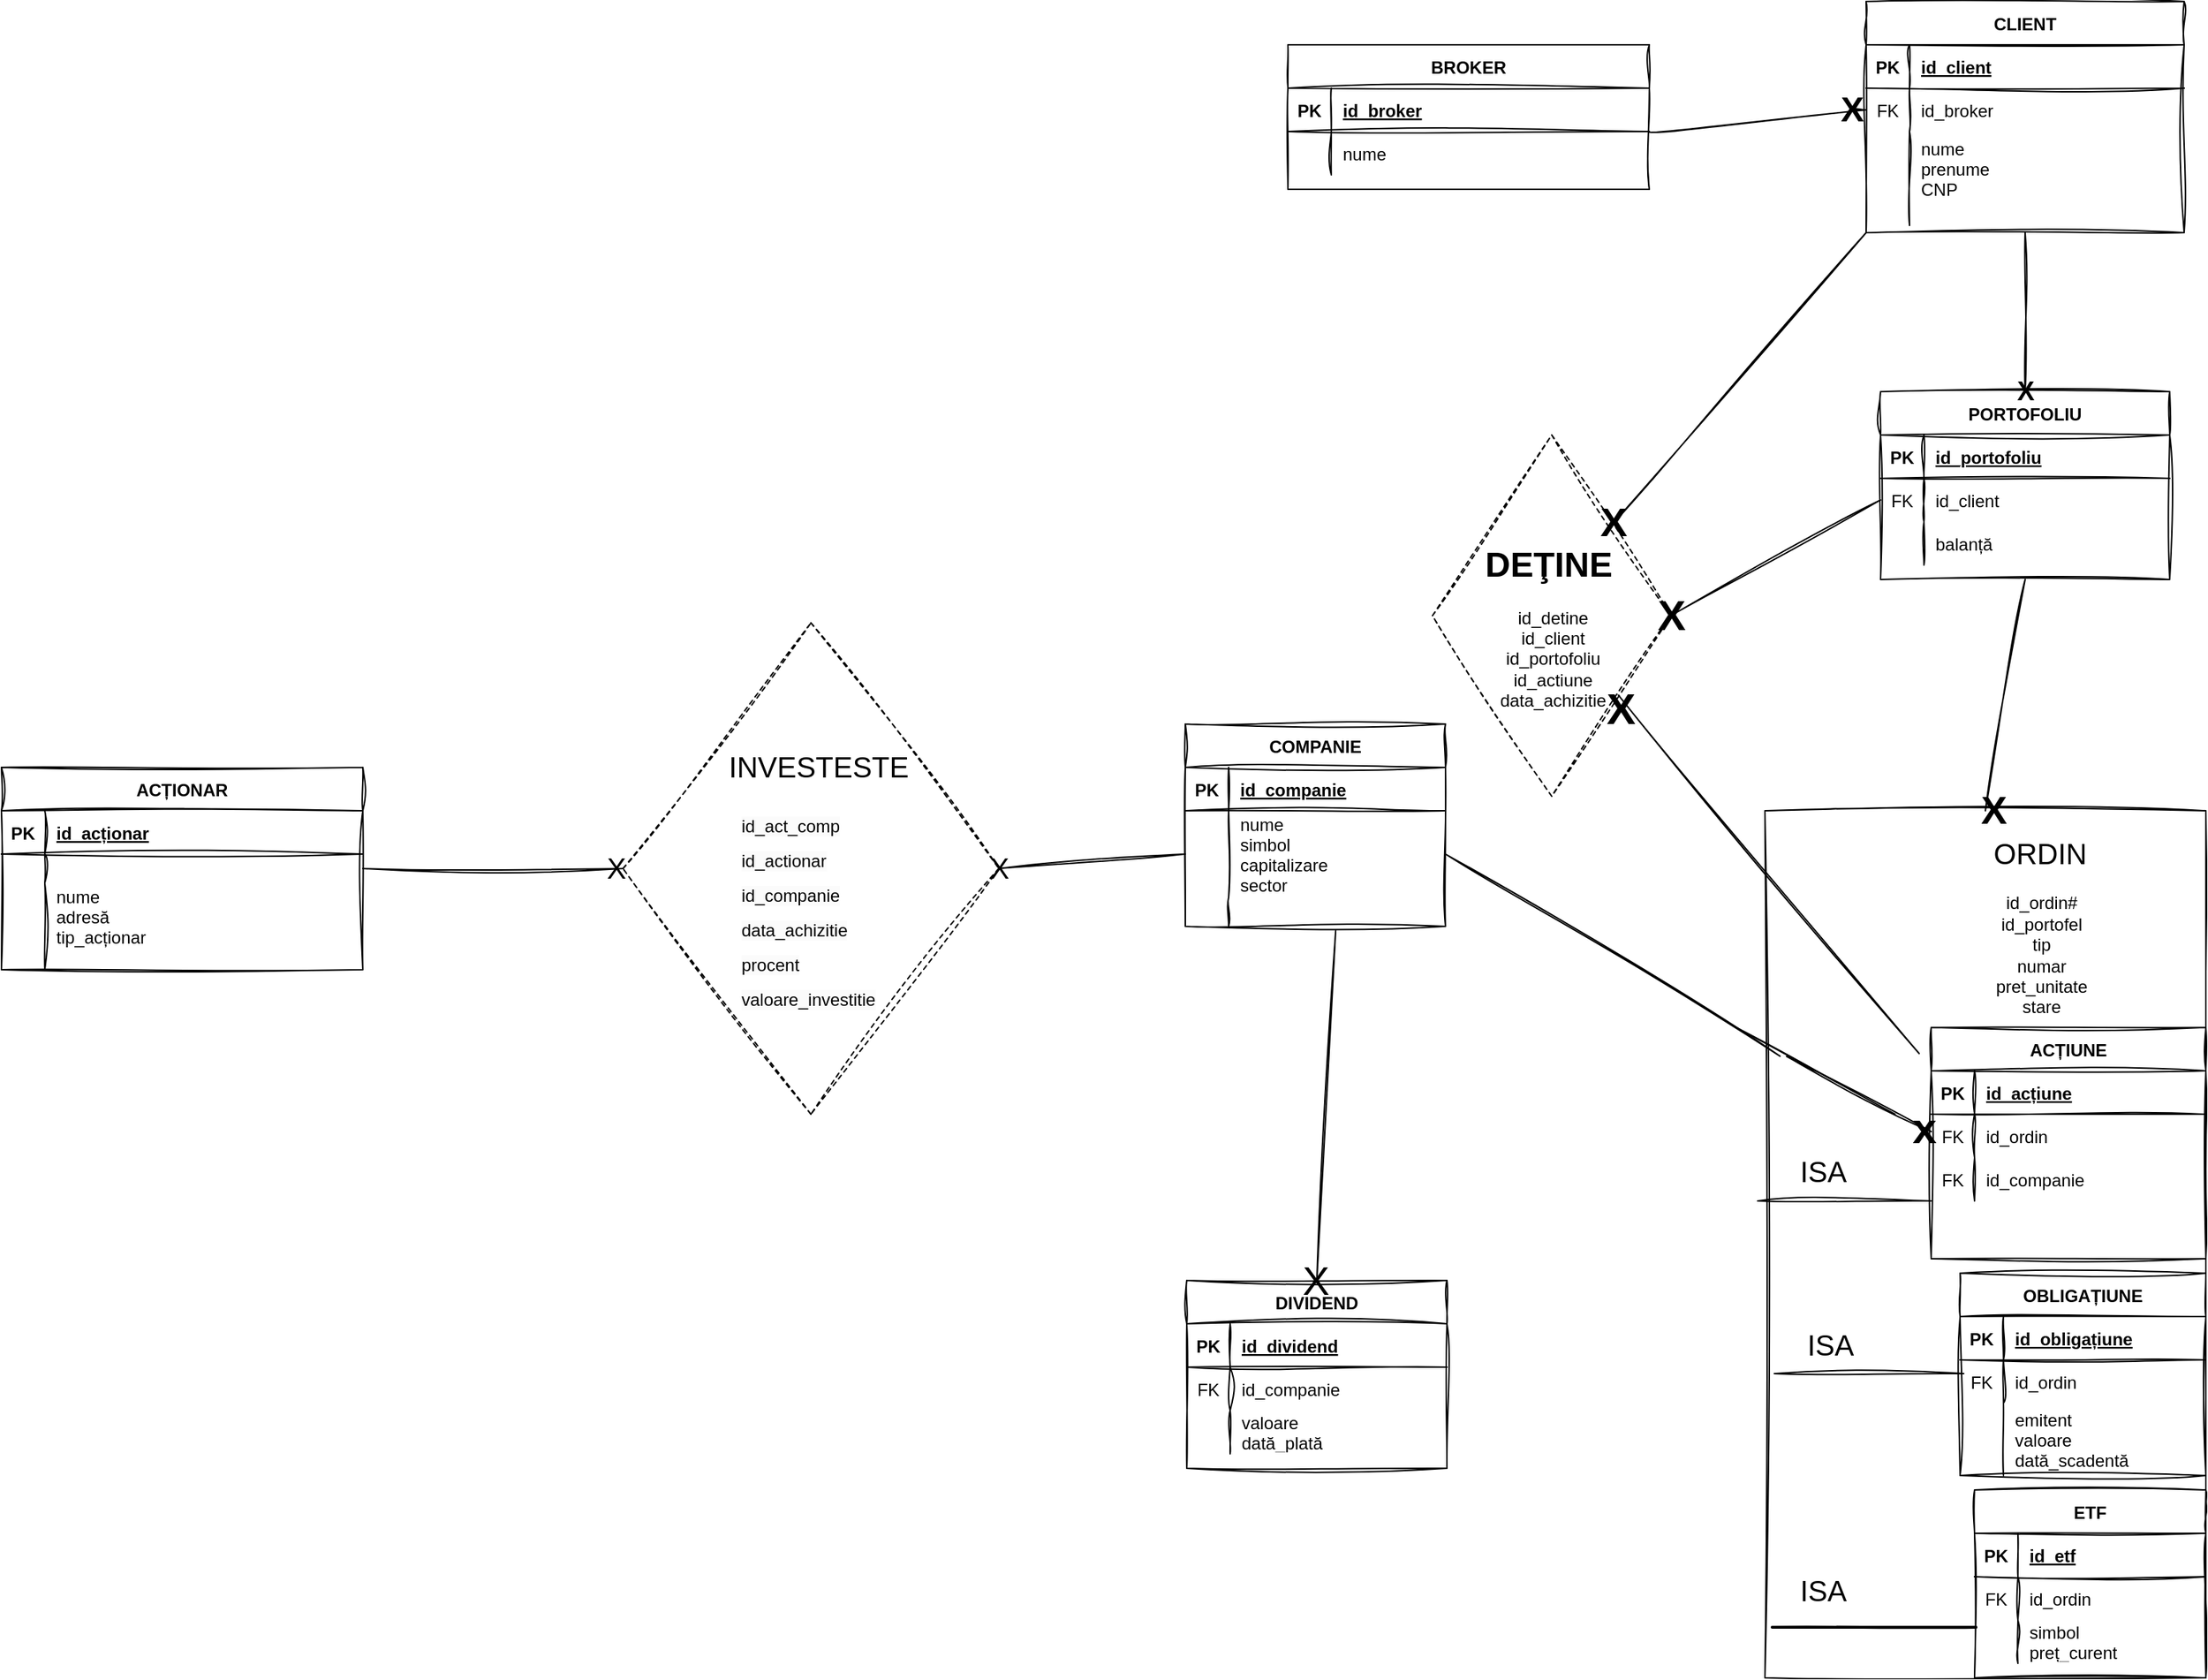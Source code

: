 <mxfile version="22.1.2" type="device" pages="2">
  <diagram id="R2lEEEUBdFMjLlhIrx00" name="Page-1">
    <mxGraphModel dx="3100" dy="712" grid="1" gridSize="10" guides="1" tooltips="1" connect="1" arrows="1" fold="1" page="1" pageScale="1" pageWidth="850" pageHeight="1100" math="0" shadow="0" extFonts="Permanent Marker^https://fonts.googleapis.com/css?family=Permanent+Marker">
      <root>
        <mxCell id="0" />
        <mxCell id="1" parent="0" />
        <mxCell id="C-vyLk0tnHw3VtMMgP7b-23" value="BROKER" style="shape=table;startSize=30;container=1;collapsible=1;childLayout=tableLayout;fixedRows=1;rowLines=0;fontStyle=1;align=center;resizeLast=1;sketch=1;curveFitting=1;jiggle=2;" parent="1" vertex="1">
          <mxGeometry x="20" y="50" width="250" height="100" as="geometry" />
        </mxCell>
        <mxCell id="C-vyLk0tnHw3VtMMgP7b-24" value="" style="shape=partialRectangle;collapsible=0;dropTarget=0;pointerEvents=0;fillColor=none;points=[[0,0.5],[1,0.5]];portConstraint=eastwest;top=0;left=0;right=0;bottom=1;sketch=1;curveFitting=1;jiggle=2;" parent="C-vyLk0tnHw3VtMMgP7b-23" vertex="1">
          <mxGeometry y="30" width="250" height="30" as="geometry" />
        </mxCell>
        <mxCell id="C-vyLk0tnHw3VtMMgP7b-25" value="PK" style="shape=partialRectangle;overflow=hidden;connectable=0;fillColor=none;top=0;left=0;bottom=0;right=0;fontStyle=1;sketch=1;curveFitting=1;jiggle=2;" parent="C-vyLk0tnHw3VtMMgP7b-24" vertex="1">
          <mxGeometry width="30" height="30" as="geometry">
            <mxRectangle width="30" height="30" as="alternateBounds" />
          </mxGeometry>
        </mxCell>
        <mxCell id="C-vyLk0tnHw3VtMMgP7b-26" value="id_broker" style="shape=partialRectangle;overflow=hidden;connectable=0;fillColor=none;top=0;left=0;bottom=0;right=0;align=left;spacingLeft=6;fontStyle=5;sketch=1;curveFitting=1;jiggle=2;" parent="C-vyLk0tnHw3VtMMgP7b-24" vertex="1">
          <mxGeometry x="30" width="220" height="30" as="geometry">
            <mxRectangle width="220" height="30" as="alternateBounds" />
          </mxGeometry>
        </mxCell>
        <mxCell id="C-vyLk0tnHw3VtMMgP7b-27" value="" style="shape=partialRectangle;collapsible=0;dropTarget=0;pointerEvents=0;fillColor=none;points=[[0,0.5],[1,0.5]];portConstraint=eastwest;top=0;left=0;right=0;bottom=0;sketch=1;curveFitting=1;jiggle=2;" parent="C-vyLk0tnHw3VtMMgP7b-23" vertex="1">
          <mxGeometry y="60" width="250" height="30" as="geometry" />
        </mxCell>
        <mxCell id="C-vyLk0tnHw3VtMMgP7b-28" value="" style="shape=partialRectangle;overflow=hidden;connectable=0;fillColor=none;top=0;left=0;bottom=0;right=0;sketch=1;curveFitting=1;jiggle=2;" parent="C-vyLk0tnHw3VtMMgP7b-27" vertex="1">
          <mxGeometry width="30" height="30" as="geometry">
            <mxRectangle width="30" height="30" as="alternateBounds" />
          </mxGeometry>
        </mxCell>
        <mxCell id="C-vyLk0tnHw3VtMMgP7b-29" value="nume" style="shape=partialRectangle;overflow=hidden;connectable=0;fillColor=none;top=0;left=0;bottom=0;right=0;align=left;spacingLeft=6;sketch=1;curveFitting=1;jiggle=2;" parent="C-vyLk0tnHw3VtMMgP7b-27" vertex="1">
          <mxGeometry x="30" width="220" height="30" as="geometry">
            <mxRectangle width="220" height="30" as="alternateBounds" />
          </mxGeometry>
        </mxCell>
        <mxCell id="0l41ODt3sagTzn-8cAt7-6" value="CLIENT" style="shape=table;startSize=30;container=1;collapsible=1;childLayout=tableLayout;fixedRows=1;rowLines=0;fontStyle=1;align=center;resizeLast=1;sketch=1;curveFitting=1;jiggle=2;" parent="1" vertex="1">
          <mxGeometry x="420" y="20" width="220" height="160" as="geometry" />
        </mxCell>
        <mxCell id="0l41ODt3sagTzn-8cAt7-7" value="" style="shape=partialRectangle;collapsible=0;dropTarget=0;pointerEvents=0;fillColor=none;points=[[0,0.5],[1,0.5]];portConstraint=eastwest;top=0;left=0;right=0;bottom=1;sketch=1;curveFitting=1;jiggle=2;" parent="0l41ODt3sagTzn-8cAt7-6" vertex="1">
          <mxGeometry y="30" width="220" height="30" as="geometry" />
        </mxCell>
        <mxCell id="0l41ODt3sagTzn-8cAt7-8" value="PK" style="shape=partialRectangle;overflow=hidden;connectable=0;fillColor=none;top=0;left=0;bottom=0;right=0;fontStyle=1;sketch=1;curveFitting=1;jiggle=2;" parent="0l41ODt3sagTzn-8cAt7-7" vertex="1">
          <mxGeometry width="30" height="30" as="geometry">
            <mxRectangle width="30" height="30" as="alternateBounds" />
          </mxGeometry>
        </mxCell>
        <mxCell id="0l41ODt3sagTzn-8cAt7-9" value="id_client" style="shape=partialRectangle;overflow=hidden;connectable=0;fillColor=none;top=0;left=0;bottom=0;right=0;align=left;spacingLeft=6;fontStyle=5;sketch=1;curveFitting=1;jiggle=2;" parent="0l41ODt3sagTzn-8cAt7-7" vertex="1">
          <mxGeometry x="30" width="190" height="30" as="geometry">
            <mxRectangle width="190" height="30" as="alternateBounds" />
          </mxGeometry>
        </mxCell>
        <mxCell id="0l41ODt3sagTzn-8cAt7-10" value="" style="shape=partialRectangle;collapsible=0;dropTarget=0;pointerEvents=0;fillColor=none;points=[[0,0.5],[1,0.5]];portConstraint=eastwest;top=0;left=0;right=0;bottom=0;sketch=1;curveFitting=1;jiggle=2;" parent="0l41ODt3sagTzn-8cAt7-6" vertex="1">
          <mxGeometry y="60" width="220" height="30" as="geometry" />
        </mxCell>
        <mxCell id="0l41ODt3sagTzn-8cAt7-11" value="FK" style="shape=partialRectangle;overflow=hidden;connectable=0;fillColor=none;top=0;left=0;bottom=0;right=0;sketch=1;curveFitting=1;jiggle=2;" parent="0l41ODt3sagTzn-8cAt7-10" vertex="1">
          <mxGeometry width="30" height="30" as="geometry">
            <mxRectangle width="30" height="30" as="alternateBounds" />
          </mxGeometry>
        </mxCell>
        <mxCell id="0l41ODt3sagTzn-8cAt7-12" value="id_broker" style="shape=partialRectangle;overflow=hidden;connectable=0;fillColor=none;top=0;left=0;bottom=0;right=0;align=left;spacingLeft=6;sketch=1;curveFitting=1;jiggle=2;" parent="0l41ODt3sagTzn-8cAt7-10" vertex="1">
          <mxGeometry x="30" width="190" height="30" as="geometry">
            <mxRectangle width="190" height="30" as="alternateBounds" />
          </mxGeometry>
        </mxCell>
        <mxCell id="0l41ODt3sagTzn-8cAt7-13" value="" style="shape=partialRectangle;collapsible=0;dropTarget=0;pointerEvents=0;fillColor=none;points=[[0,0.5],[1,0.5]];portConstraint=eastwest;top=0;left=0;right=0;bottom=0;sketch=1;curveFitting=1;jiggle=2;" parent="0l41ODt3sagTzn-8cAt7-6" vertex="1">
          <mxGeometry y="90" width="220" height="65" as="geometry" />
        </mxCell>
        <mxCell id="0l41ODt3sagTzn-8cAt7-14" value="" style="shape=partialRectangle;overflow=hidden;connectable=0;fillColor=none;top=0;left=0;bottom=0;right=0;sketch=1;curveFitting=1;jiggle=2;" parent="0l41ODt3sagTzn-8cAt7-13" vertex="1">
          <mxGeometry width="30" height="65" as="geometry">
            <mxRectangle width="30" height="65" as="alternateBounds" />
          </mxGeometry>
        </mxCell>
        <mxCell id="0l41ODt3sagTzn-8cAt7-15" value="nume&#xa;prenume&#xa;CNP&#xa;" style="shape=partialRectangle;overflow=hidden;connectable=0;fillColor=none;top=0;left=0;bottom=0;right=0;align=left;spacingLeft=6;sketch=1;curveFitting=1;jiggle=2;" parent="0l41ODt3sagTzn-8cAt7-13" vertex="1">
          <mxGeometry x="30" width="190" height="65" as="geometry">
            <mxRectangle width="190" height="65" as="alternateBounds" />
          </mxGeometry>
        </mxCell>
        <mxCell id="0l41ODt3sagTzn-8cAt7-16" value="PORTOFOLIU" style="shape=table;startSize=30;container=1;collapsible=1;childLayout=tableLayout;fixedRows=1;rowLines=0;fontStyle=1;align=center;resizeLast=1;sketch=1;curveFitting=1;jiggle=2;" parent="1" vertex="1">
          <mxGeometry x="430" y="290" width="200" height="130" as="geometry" />
        </mxCell>
        <mxCell id="0l41ODt3sagTzn-8cAt7-17" value="" style="shape=partialRectangle;collapsible=0;dropTarget=0;pointerEvents=0;fillColor=none;points=[[0,0.5],[1,0.5]];portConstraint=eastwest;top=0;left=0;right=0;bottom=1;sketch=1;curveFitting=1;jiggle=2;" parent="0l41ODt3sagTzn-8cAt7-16" vertex="1">
          <mxGeometry y="30" width="200" height="30" as="geometry" />
        </mxCell>
        <mxCell id="0l41ODt3sagTzn-8cAt7-18" value="PK" style="shape=partialRectangle;overflow=hidden;connectable=0;fillColor=none;top=0;left=0;bottom=0;right=0;fontStyle=1;sketch=1;curveFitting=1;jiggle=2;" parent="0l41ODt3sagTzn-8cAt7-17" vertex="1">
          <mxGeometry width="30" height="30" as="geometry">
            <mxRectangle width="30" height="30" as="alternateBounds" />
          </mxGeometry>
        </mxCell>
        <mxCell id="0l41ODt3sagTzn-8cAt7-19" value="id_portofoliu" style="shape=partialRectangle;overflow=hidden;connectable=0;fillColor=none;top=0;left=0;bottom=0;right=0;align=left;spacingLeft=6;fontStyle=5;sketch=1;curveFitting=1;jiggle=2;" parent="0l41ODt3sagTzn-8cAt7-17" vertex="1">
          <mxGeometry x="30" width="170" height="30" as="geometry">
            <mxRectangle width="170" height="30" as="alternateBounds" />
          </mxGeometry>
        </mxCell>
        <mxCell id="0l41ODt3sagTzn-8cAt7-20" value="" style="shape=partialRectangle;collapsible=0;dropTarget=0;pointerEvents=0;fillColor=none;points=[[0,0.5],[1,0.5]];portConstraint=eastwest;top=0;left=0;right=0;bottom=0;sketch=1;curveFitting=1;jiggle=2;" parent="0l41ODt3sagTzn-8cAt7-16" vertex="1">
          <mxGeometry y="60" width="200" height="30" as="geometry" />
        </mxCell>
        <mxCell id="0l41ODt3sagTzn-8cAt7-21" value="FK" style="shape=partialRectangle;overflow=hidden;connectable=0;fillColor=none;top=0;left=0;bottom=0;right=0;sketch=1;curveFitting=1;jiggle=2;" parent="0l41ODt3sagTzn-8cAt7-20" vertex="1">
          <mxGeometry width="30" height="30" as="geometry">
            <mxRectangle width="30" height="30" as="alternateBounds" />
          </mxGeometry>
        </mxCell>
        <mxCell id="0l41ODt3sagTzn-8cAt7-22" value="id_client" style="shape=partialRectangle;overflow=hidden;connectable=0;fillColor=none;top=0;left=0;bottom=0;right=0;align=left;spacingLeft=6;sketch=1;curveFitting=1;jiggle=2;" parent="0l41ODt3sagTzn-8cAt7-20" vertex="1">
          <mxGeometry x="30" width="170" height="30" as="geometry">
            <mxRectangle width="170" height="30" as="alternateBounds" />
          </mxGeometry>
        </mxCell>
        <mxCell id="0l41ODt3sagTzn-8cAt7-23" value="" style="shape=partialRectangle;collapsible=0;dropTarget=0;pointerEvents=0;fillColor=none;points=[[0,0.5],[1,0.5]];portConstraint=eastwest;top=0;left=0;right=0;bottom=0;sketch=1;curveFitting=1;jiggle=2;" parent="0l41ODt3sagTzn-8cAt7-16" vertex="1">
          <mxGeometry y="90" width="200" height="30" as="geometry" />
        </mxCell>
        <mxCell id="0l41ODt3sagTzn-8cAt7-24" value="" style="shape=partialRectangle;overflow=hidden;connectable=0;fillColor=none;top=0;left=0;bottom=0;right=0;sketch=1;curveFitting=1;jiggle=2;" parent="0l41ODt3sagTzn-8cAt7-23" vertex="1">
          <mxGeometry width="30" height="30" as="geometry">
            <mxRectangle width="30" height="30" as="alternateBounds" />
          </mxGeometry>
        </mxCell>
        <mxCell id="0l41ODt3sagTzn-8cAt7-25" value="balanță" style="shape=partialRectangle;overflow=hidden;connectable=0;fillColor=none;top=0;left=0;bottom=0;right=0;align=left;spacingLeft=6;sketch=1;curveFitting=1;jiggle=2;" parent="0l41ODt3sagTzn-8cAt7-23" vertex="1">
          <mxGeometry x="30" width="170" height="30" as="geometry">
            <mxRectangle width="170" height="30" as="alternateBounds" />
          </mxGeometry>
        </mxCell>
        <mxCell id="IBkrhntbeBRxh-45TwVK-1" value="OBLIGAȚIUNE" style="shape=table;startSize=30;container=1;collapsible=1;childLayout=tableLayout;fixedRows=1;rowLines=0;fontStyle=1;align=center;resizeLast=1;sketch=1;curveFitting=1;jiggle=2;" parent="1" vertex="1">
          <mxGeometry x="485" y="900" width="170" height="140" as="geometry" />
        </mxCell>
        <mxCell id="IBkrhntbeBRxh-45TwVK-2" value="" style="shape=partialRectangle;collapsible=0;dropTarget=0;pointerEvents=0;fillColor=none;points=[[0,0.5],[1,0.5]];portConstraint=eastwest;top=0;left=0;right=0;bottom=1;sketch=1;curveFitting=1;jiggle=2;" parent="IBkrhntbeBRxh-45TwVK-1" vertex="1">
          <mxGeometry y="30" width="170" height="30" as="geometry" />
        </mxCell>
        <mxCell id="IBkrhntbeBRxh-45TwVK-3" value="PK" style="shape=partialRectangle;overflow=hidden;connectable=0;fillColor=none;top=0;left=0;bottom=0;right=0;fontStyle=1;sketch=1;curveFitting=1;jiggle=2;" parent="IBkrhntbeBRxh-45TwVK-2" vertex="1">
          <mxGeometry width="30" height="30" as="geometry">
            <mxRectangle width="30" height="30" as="alternateBounds" />
          </mxGeometry>
        </mxCell>
        <mxCell id="IBkrhntbeBRxh-45TwVK-4" value="id_obligațiune" style="shape=partialRectangle;overflow=hidden;connectable=0;fillColor=none;top=0;left=0;bottom=0;right=0;align=left;spacingLeft=6;fontStyle=5;sketch=1;curveFitting=1;jiggle=2;" parent="IBkrhntbeBRxh-45TwVK-2" vertex="1">
          <mxGeometry x="30" width="140" height="30" as="geometry">
            <mxRectangle width="140" height="30" as="alternateBounds" />
          </mxGeometry>
        </mxCell>
        <mxCell id="IBkrhntbeBRxh-45TwVK-5" value="" style="shape=partialRectangle;collapsible=0;dropTarget=0;pointerEvents=0;fillColor=none;points=[[0,0.5],[1,0.5]];portConstraint=eastwest;top=0;left=0;right=0;bottom=0;sketch=1;curveFitting=1;jiggle=2;" parent="IBkrhntbeBRxh-45TwVK-1" vertex="1">
          <mxGeometry y="60" width="170" height="30" as="geometry" />
        </mxCell>
        <mxCell id="IBkrhntbeBRxh-45TwVK-6" value="FK" style="shape=partialRectangle;overflow=hidden;connectable=0;fillColor=none;top=0;left=0;bottom=0;right=0;sketch=1;curveFitting=1;jiggle=2;" parent="IBkrhntbeBRxh-45TwVK-5" vertex="1">
          <mxGeometry width="30" height="30" as="geometry">
            <mxRectangle width="30" height="30" as="alternateBounds" />
          </mxGeometry>
        </mxCell>
        <mxCell id="IBkrhntbeBRxh-45TwVK-7" value="id_ordin" style="shape=partialRectangle;overflow=hidden;connectable=0;fillColor=none;top=0;left=0;bottom=0;right=0;align=left;spacingLeft=6;sketch=1;curveFitting=1;jiggle=2;" parent="IBkrhntbeBRxh-45TwVK-5" vertex="1">
          <mxGeometry x="30" width="140" height="30" as="geometry">
            <mxRectangle width="140" height="30" as="alternateBounds" />
          </mxGeometry>
        </mxCell>
        <mxCell id="IBkrhntbeBRxh-45TwVK-8" value="" style="shape=partialRectangle;collapsible=0;dropTarget=0;pointerEvents=0;fillColor=none;points=[[0,0.5],[1,0.5]];portConstraint=eastwest;top=0;left=0;right=0;bottom=0;sketch=1;curveFitting=1;jiggle=2;" parent="IBkrhntbeBRxh-45TwVK-1" vertex="1">
          <mxGeometry y="90" width="170" height="50" as="geometry" />
        </mxCell>
        <mxCell id="IBkrhntbeBRxh-45TwVK-9" value="" style="shape=partialRectangle;overflow=hidden;connectable=0;fillColor=none;top=0;left=0;bottom=0;right=0;sketch=1;curveFitting=1;jiggle=2;" parent="IBkrhntbeBRxh-45TwVK-8" vertex="1">
          <mxGeometry width="30" height="50" as="geometry">
            <mxRectangle width="30" height="50" as="alternateBounds" />
          </mxGeometry>
        </mxCell>
        <mxCell id="IBkrhntbeBRxh-45TwVK-10" value="emitent&#xa;valoare&#xa;dată_scadentă" style="shape=partialRectangle;overflow=hidden;connectable=0;fillColor=none;top=0;left=0;bottom=0;right=0;align=left;spacingLeft=6;sketch=1;curveFitting=1;jiggle=2;" parent="IBkrhntbeBRxh-45TwVK-8" vertex="1">
          <mxGeometry x="30" width="140" height="50" as="geometry">
            <mxRectangle width="140" height="50" as="alternateBounds" />
          </mxGeometry>
        </mxCell>
        <mxCell id="IBkrhntbeBRxh-45TwVK-11" value="ACȚIUNE" style="shape=table;startSize=30;container=1;collapsible=1;childLayout=tableLayout;fixedRows=1;rowLines=0;fontStyle=1;align=center;resizeLast=1;sketch=1;curveFitting=1;jiggle=2;" parent="1" vertex="1">
          <mxGeometry x="465" y="730" width="190" height="160" as="geometry" />
        </mxCell>
        <mxCell id="IBkrhntbeBRxh-45TwVK-12" value="" style="shape=partialRectangle;collapsible=0;dropTarget=0;pointerEvents=0;fillColor=none;points=[[0,0.5],[1,0.5]];portConstraint=eastwest;top=0;left=0;right=0;bottom=1;sketch=1;curveFitting=1;jiggle=2;" parent="IBkrhntbeBRxh-45TwVK-11" vertex="1">
          <mxGeometry y="30" width="190" height="30" as="geometry" />
        </mxCell>
        <mxCell id="IBkrhntbeBRxh-45TwVK-13" value="PK" style="shape=partialRectangle;overflow=hidden;connectable=0;fillColor=none;top=0;left=0;bottom=0;right=0;fontStyle=1;sketch=1;curveFitting=1;jiggle=2;" parent="IBkrhntbeBRxh-45TwVK-12" vertex="1">
          <mxGeometry width="30" height="30" as="geometry">
            <mxRectangle width="30" height="30" as="alternateBounds" />
          </mxGeometry>
        </mxCell>
        <mxCell id="IBkrhntbeBRxh-45TwVK-14" value="id_acțiune" style="shape=partialRectangle;overflow=hidden;connectable=0;fillColor=none;top=0;left=0;bottom=0;right=0;align=left;spacingLeft=6;fontStyle=5;sketch=1;curveFitting=1;jiggle=2;" parent="IBkrhntbeBRxh-45TwVK-12" vertex="1">
          <mxGeometry x="30" width="160" height="30" as="geometry">
            <mxRectangle width="160" height="30" as="alternateBounds" />
          </mxGeometry>
        </mxCell>
        <mxCell id="IBkrhntbeBRxh-45TwVK-15" value="" style="shape=partialRectangle;collapsible=0;dropTarget=0;pointerEvents=0;fillColor=none;points=[[0,0.5],[1,0.5]];portConstraint=eastwest;top=0;left=0;right=0;bottom=0;sketch=1;curveFitting=1;jiggle=2;" parent="IBkrhntbeBRxh-45TwVK-11" vertex="1">
          <mxGeometry y="60" width="190" height="30" as="geometry" />
        </mxCell>
        <mxCell id="IBkrhntbeBRxh-45TwVK-16" value="FK" style="shape=partialRectangle;overflow=hidden;connectable=0;fillColor=none;top=0;left=0;bottom=0;right=0;sketch=1;curveFitting=1;jiggle=2;" parent="IBkrhntbeBRxh-45TwVK-15" vertex="1">
          <mxGeometry width="30" height="30" as="geometry">
            <mxRectangle width="30" height="30" as="alternateBounds" />
          </mxGeometry>
        </mxCell>
        <mxCell id="IBkrhntbeBRxh-45TwVK-17" value="id_ordin" style="shape=partialRectangle;overflow=hidden;connectable=0;fillColor=none;top=0;left=0;bottom=0;right=0;align=left;spacingLeft=6;sketch=1;curveFitting=1;jiggle=2;" parent="IBkrhntbeBRxh-45TwVK-15" vertex="1">
          <mxGeometry x="30" width="160" height="30" as="geometry">
            <mxRectangle width="160" height="30" as="alternateBounds" />
          </mxGeometry>
        </mxCell>
        <mxCell id="IBkrhntbeBRxh-45TwVK-18" value="" style="shape=partialRectangle;collapsible=0;dropTarget=0;pointerEvents=0;fillColor=none;points=[[0,0.5],[1,0.5]];portConstraint=eastwest;top=0;left=0;right=0;bottom=0;sketch=1;curveFitting=1;jiggle=2;" parent="IBkrhntbeBRxh-45TwVK-11" vertex="1">
          <mxGeometry y="90" width="190" height="30" as="geometry" />
        </mxCell>
        <mxCell id="IBkrhntbeBRxh-45TwVK-19" value="FK" style="shape=partialRectangle;overflow=hidden;connectable=0;fillColor=none;top=0;left=0;bottom=0;right=0;sketch=1;curveFitting=1;jiggle=2;" parent="IBkrhntbeBRxh-45TwVK-18" vertex="1">
          <mxGeometry width="30" height="30" as="geometry">
            <mxRectangle width="30" height="30" as="alternateBounds" />
          </mxGeometry>
        </mxCell>
        <mxCell id="IBkrhntbeBRxh-45TwVK-20" value="id_companie" style="shape=partialRectangle;overflow=hidden;connectable=0;fillColor=none;top=0;left=0;bottom=0;right=0;align=left;spacingLeft=6;sketch=1;curveFitting=1;jiggle=2;" parent="IBkrhntbeBRxh-45TwVK-18" vertex="1">
          <mxGeometry x="30" width="160" height="30" as="geometry">
            <mxRectangle width="160" height="30" as="alternateBounds" />
          </mxGeometry>
        </mxCell>
        <mxCell id="IBkrhntbeBRxh-45TwVK-21" value="ETF" style="shape=table;startSize=30;container=1;collapsible=1;childLayout=tableLayout;fixedRows=1;rowLines=0;fontStyle=1;align=center;resizeLast=1;swimlaneLine=1;sketch=1;curveFitting=1;jiggle=2;" parent="1" vertex="1">
          <mxGeometry x="495" y="1050" width="160" height="130" as="geometry" />
        </mxCell>
        <mxCell id="IBkrhntbeBRxh-45TwVK-22" value="" style="shape=partialRectangle;collapsible=0;dropTarget=0;pointerEvents=0;fillColor=none;points=[[0,0.5],[1,0.5]];portConstraint=eastwest;top=0;left=0;right=0;bottom=1;swimlaneLine=1;sketch=1;curveFitting=1;jiggle=2;" parent="IBkrhntbeBRxh-45TwVK-21" vertex="1">
          <mxGeometry y="30" width="160" height="30" as="geometry" />
        </mxCell>
        <mxCell id="IBkrhntbeBRxh-45TwVK-23" value="PK" style="shape=partialRectangle;overflow=hidden;connectable=0;fillColor=none;top=0;left=0;bottom=0;right=0;fontStyle=1;sketch=1;curveFitting=1;jiggle=2;" parent="IBkrhntbeBRxh-45TwVK-22" vertex="1">
          <mxGeometry width="30" height="30" as="geometry">
            <mxRectangle width="30" height="30" as="alternateBounds" />
          </mxGeometry>
        </mxCell>
        <mxCell id="IBkrhntbeBRxh-45TwVK-24" value="id_etf" style="shape=partialRectangle;overflow=hidden;connectable=0;fillColor=none;top=0;left=0;bottom=0;right=0;align=left;spacingLeft=6;fontStyle=5;sketch=1;curveFitting=1;jiggle=2;" parent="IBkrhntbeBRxh-45TwVK-22" vertex="1">
          <mxGeometry x="30" width="130" height="30" as="geometry">
            <mxRectangle width="130" height="30" as="alternateBounds" />
          </mxGeometry>
        </mxCell>
        <mxCell id="IBkrhntbeBRxh-45TwVK-25" value="" style="shape=partialRectangle;collapsible=0;dropTarget=0;pointerEvents=0;fillColor=none;points=[[0,0.5],[1,0.5]];portConstraint=eastwest;top=0;left=0;right=0;bottom=0;swimlaneLine=1;sketch=1;curveFitting=1;jiggle=2;" parent="IBkrhntbeBRxh-45TwVK-21" vertex="1">
          <mxGeometry y="60" width="160" height="30" as="geometry" />
        </mxCell>
        <mxCell id="IBkrhntbeBRxh-45TwVK-26" value="FK" style="shape=partialRectangle;overflow=hidden;connectable=0;fillColor=none;top=0;left=0;bottom=0;right=0;sketch=1;curveFitting=1;jiggle=2;" parent="IBkrhntbeBRxh-45TwVK-25" vertex="1">
          <mxGeometry width="30" height="30" as="geometry">
            <mxRectangle width="30" height="30" as="alternateBounds" />
          </mxGeometry>
        </mxCell>
        <mxCell id="IBkrhntbeBRxh-45TwVK-27" value="id_ordin" style="shape=partialRectangle;overflow=hidden;connectable=0;fillColor=none;top=0;left=0;bottom=0;right=0;align=left;spacingLeft=6;sketch=1;curveFitting=1;jiggle=2;" parent="IBkrhntbeBRxh-45TwVK-25" vertex="1">
          <mxGeometry x="30" width="130" height="30" as="geometry">
            <mxRectangle width="130" height="30" as="alternateBounds" />
          </mxGeometry>
        </mxCell>
        <mxCell id="IBkrhntbeBRxh-45TwVK-28" value="" style="shape=partialRectangle;collapsible=0;dropTarget=0;pointerEvents=0;fillColor=none;points=[[0,0.5],[1,0.5]];portConstraint=eastwest;top=0;left=0;right=0;bottom=0;swimlaneLine=1;sketch=1;curveFitting=1;jiggle=2;" parent="IBkrhntbeBRxh-45TwVK-21" vertex="1">
          <mxGeometry y="90" width="160" height="30" as="geometry" />
        </mxCell>
        <mxCell id="IBkrhntbeBRxh-45TwVK-29" value="" style="shape=partialRectangle;overflow=hidden;connectable=0;fillColor=none;top=0;left=0;bottom=0;right=0;sketch=1;curveFitting=1;jiggle=2;" parent="IBkrhntbeBRxh-45TwVK-28" vertex="1">
          <mxGeometry width="30" height="30" as="geometry">
            <mxRectangle width="30" height="30" as="alternateBounds" />
          </mxGeometry>
        </mxCell>
        <mxCell id="IBkrhntbeBRxh-45TwVK-30" value="simbol&#xa;preț_curent" style="shape=partialRectangle;overflow=hidden;connectable=0;fillColor=none;top=0;left=0;bottom=0;right=0;align=left;spacingLeft=6;sketch=1;curveFitting=1;jiggle=2;" parent="IBkrhntbeBRxh-45TwVK-28" vertex="1">
          <mxGeometry x="30" width="130" height="30" as="geometry">
            <mxRectangle width="130" height="30" as="alternateBounds" />
          </mxGeometry>
        </mxCell>
        <mxCell id="IBkrhntbeBRxh-45TwVK-31" value="DIVIDEND" style="shape=table;startSize=30;container=1;collapsible=1;childLayout=tableLayout;fixedRows=1;rowLines=0;fontStyle=1;align=center;resizeLast=1;sketch=1;curveFitting=1;jiggle=2;" parent="1" vertex="1">
          <mxGeometry x="-50" y="905" width="180" height="130" as="geometry" />
        </mxCell>
        <mxCell id="IBkrhntbeBRxh-45TwVK-32" value="" style="shape=partialRectangle;collapsible=0;dropTarget=0;pointerEvents=0;fillColor=none;points=[[0,0.5],[1,0.5]];portConstraint=eastwest;top=0;left=0;right=0;bottom=1;sketch=1;curveFitting=1;jiggle=2;" parent="IBkrhntbeBRxh-45TwVK-31" vertex="1">
          <mxGeometry y="30" width="180" height="30" as="geometry" />
        </mxCell>
        <mxCell id="IBkrhntbeBRxh-45TwVK-33" value="PK" style="shape=partialRectangle;overflow=hidden;connectable=0;fillColor=none;top=0;left=0;bottom=0;right=0;fontStyle=1;sketch=1;curveFitting=1;jiggle=2;" parent="IBkrhntbeBRxh-45TwVK-32" vertex="1">
          <mxGeometry width="30" height="30" as="geometry">
            <mxRectangle width="30" height="30" as="alternateBounds" />
          </mxGeometry>
        </mxCell>
        <mxCell id="IBkrhntbeBRxh-45TwVK-34" value="id_dividend" style="shape=partialRectangle;overflow=hidden;connectable=0;fillColor=none;top=0;left=0;bottom=0;right=0;align=left;spacingLeft=6;fontStyle=5;sketch=1;curveFitting=1;jiggle=2;" parent="IBkrhntbeBRxh-45TwVK-32" vertex="1">
          <mxGeometry x="30" width="150" height="30" as="geometry">
            <mxRectangle width="150" height="30" as="alternateBounds" />
          </mxGeometry>
        </mxCell>
        <mxCell id="IBkrhntbeBRxh-45TwVK-35" value="" style="shape=partialRectangle;collapsible=0;dropTarget=0;pointerEvents=0;fillColor=none;points=[[0,0.5],[1,0.5]];portConstraint=eastwest;top=0;left=0;right=0;bottom=0;sketch=1;curveFitting=1;jiggle=2;" parent="IBkrhntbeBRxh-45TwVK-31" vertex="1">
          <mxGeometry y="60" width="180" height="30" as="geometry" />
        </mxCell>
        <mxCell id="IBkrhntbeBRxh-45TwVK-36" value="FK" style="shape=partialRectangle;overflow=hidden;connectable=0;fillColor=none;top=0;left=0;bottom=0;right=0;sketch=1;curveFitting=1;jiggle=2;" parent="IBkrhntbeBRxh-45TwVK-35" vertex="1">
          <mxGeometry width="30" height="30" as="geometry">
            <mxRectangle width="30" height="30" as="alternateBounds" />
          </mxGeometry>
        </mxCell>
        <mxCell id="IBkrhntbeBRxh-45TwVK-37" value="id_companie" style="shape=partialRectangle;overflow=hidden;connectable=0;fillColor=none;top=0;left=0;bottom=0;right=0;align=left;spacingLeft=6;sketch=1;curveFitting=1;jiggle=2;" parent="IBkrhntbeBRxh-45TwVK-35" vertex="1">
          <mxGeometry x="30" width="150" height="30" as="geometry">
            <mxRectangle width="150" height="30" as="alternateBounds" />
          </mxGeometry>
        </mxCell>
        <mxCell id="IBkrhntbeBRxh-45TwVK-38" value="" style="shape=partialRectangle;collapsible=0;dropTarget=0;pointerEvents=0;fillColor=none;points=[[0,0.5],[1,0.5]];portConstraint=eastwest;top=0;left=0;right=0;bottom=0;sketch=1;curveFitting=1;jiggle=2;" parent="IBkrhntbeBRxh-45TwVK-31" vertex="1">
          <mxGeometry y="90" width="180" height="30" as="geometry" />
        </mxCell>
        <mxCell id="IBkrhntbeBRxh-45TwVK-39" value="" style="shape=partialRectangle;overflow=hidden;connectable=0;fillColor=none;top=0;left=0;bottom=0;right=0;sketch=1;curveFitting=1;jiggle=2;" parent="IBkrhntbeBRxh-45TwVK-38" vertex="1">
          <mxGeometry width="30" height="30" as="geometry">
            <mxRectangle width="30" height="30" as="alternateBounds" />
          </mxGeometry>
        </mxCell>
        <mxCell id="IBkrhntbeBRxh-45TwVK-40" value="valoare&#xa;dată_plată" style="shape=partialRectangle;overflow=hidden;connectable=0;fillColor=none;top=0;left=0;bottom=0;right=0;align=left;spacingLeft=6;sketch=1;curveFitting=1;jiggle=2;" parent="IBkrhntbeBRxh-45TwVK-38" vertex="1">
          <mxGeometry x="30" width="150" height="30" as="geometry">
            <mxRectangle width="150" height="30" as="alternateBounds" />
          </mxGeometry>
        </mxCell>
        <mxCell id="-VNbd0uvvO6OSstWt9tD-1" value="" style="endArrow=none;html=1;rounded=0;entryX=0;entryY=0.5;entryDx=0;entryDy=0;exitX=1;exitY=0.5;exitDx=0;exitDy=0;sketch=1;curveFitting=1;jiggle=2;" parent="1" target="0l41ODt3sagTzn-8cAt7-10" edge="1">
          <mxGeometry width="50" height="50" relative="1" as="geometry">
            <mxPoint x="410" y="95" as="sourcePoint" />
            <mxPoint x="260" y="350" as="targetPoint" />
          </mxGeometry>
        </mxCell>
        <mxCell id="-VNbd0uvvO6OSstWt9tD-5" value="" style="endArrow=none;html=1;rounded=0;entryX=0.5;entryY=1;entryDx=0;entryDy=0;exitX=0.5;exitY=0;exitDx=0;exitDy=0;sketch=1;curveFitting=1;jiggle=2;" parent="1" source="0l41ODt3sagTzn-8cAt7-16" target="0l41ODt3sagTzn-8cAt7-6" edge="1">
          <mxGeometry width="50" height="50" relative="1" as="geometry">
            <mxPoint x="420" y="320" as="sourcePoint" />
            <mxPoint x="470" y="270" as="targetPoint" />
          </mxGeometry>
        </mxCell>
        <mxCell id="-VNbd0uvvO6OSstWt9tD-8" value="&lt;h2&gt;X&lt;/h2&gt;" style="text;html=1;align=center;verticalAlign=middle;resizable=0;points=[];autosize=1;strokeColor=none;fillColor=none;sketch=1;curveFitting=1;jiggle=2;" parent="1" vertex="1">
          <mxGeometry x="510" y="260" width="40" height="60" as="geometry" />
        </mxCell>
        <mxCell id="-VNbd0uvvO6OSstWt9tD-34" value="COMPANIE" style="shape=table;startSize=30;container=1;collapsible=1;childLayout=tableLayout;fixedRows=1;rowLines=0;fontStyle=1;align=center;resizeLast=1;sketch=1;curveFitting=1;jiggle=2;" parent="1" vertex="1">
          <mxGeometry x="-51" y="520" width="180" height="140" as="geometry" />
        </mxCell>
        <mxCell id="-VNbd0uvvO6OSstWt9tD-35" value="" style="shape=partialRectangle;collapsible=0;dropTarget=0;pointerEvents=0;fillColor=none;points=[[0,0.5],[1,0.5]];portConstraint=eastwest;top=0;left=0;right=0;bottom=1;sketch=1;curveFitting=1;jiggle=2;" parent="-VNbd0uvvO6OSstWt9tD-34" vertex="1">
          <mxGeometry y="30" width="180" height="30" as="geometry" />
        </mxCell>
        <mxCell id="-VNbd0uvvO6OSstWt9tD-36" value="PK" style="shape=partialRectangle;overflow=hidden;connectable=0;fillColor=none;top=0;left=0;bottom=0;right=0;fontStyle=1;sketch=1;curveFitting=1;jiggle=2;" parent="-VNbd0uvvO6OSstWt9tD-35" vertex="1">
          <mxGeometry width="30" height="30" as="geometry">
            <mxRectangle width="30" height="30" as="alternateBounds" />
          </mxGeometry>
        </mxCell>
        <mxCell id="-VNbd0uvvO6OSstWt9tD-37" value="id_companie" style="shape=partialRectangle;overflow=hidden;connectable=0;fillColor=none;top=0;left=0;bottom=0;right=0;align=left;spacingLeft=6;fontStyle=5;sketch=1;curveFitting=1;jiggle=2;" parent="-VNbd0uvvO6OSstWt9tD-35" vertex="1">
          <mxGeometry x="30" width="150" height="30" as="geometry">
            <mxRectangle width="150" height="30" as="alternateBounds" />
          </mxGeometry>
        </mxCell>
        <mxCell id="-VNbd0uvvO6OSstWt9tD-41" value="" style="shape=partialRectangle;collapsible=0;dropTarget=0;pointerEvents=0;fillColor=none;points=[[0,0.5],[1,0.5]];portConstraint=eastwest;top=0;left=0;right=0;bottom=0;sketch=1;curveFitting=1;jiggle=2;" parent="-VNbd0uvvO6OSstWt9tD-34" vertex="1">
          <mxGeometry y="60" width="180" height="60" as="geometry" />
        </mxCell>
        <mxCell id="-VNbd0uvvO6OSstWt9tD-42" value="" style="shape=partialRectangle;overflow=hidden;connectable=0;fillColor=none;top=0;left=0;bottom=0;right=0;sketch=1;curveFitting=1;jiggle=2;" parent="-VNbd0uvvO6OSstWt9tD-41" vertex="1">
          <mxGeometry width="30" height="60" as="geometry">
            <mxRectangle width="30" height="60" as="alternateBounds" />
          </mxGeometry>
        </mxCell>
        <mxCell id="-VNbd0uvvO6OSstWt9tD-43" value="nume&#xa;simbol&#xa;capitalizare&#xa;sector" style="shape=partialRectangle;overflow=hidden;connectable=0;fillColor=none;top=0;left=0;bottom=0;right=0;align=left;spacingLeft=6;sketch=1;curveFitting=1;jiggle=2;" parent="-VNbd0uvvO6OSstWt9tD-41" vertex="1">
          <mxGeometry x="30" width="150" height="60" as="geometry">
            <mxRectangle width="150" height="60" as="alternateBounds" />
          </mxGeometry>
        </mxCell>
        <mxCell id="-VNbd0uvvO6OSstWt9tD-38" value="" style="shape=partialRectangle;collapsible=0;dropTarget=0;pointerEvents=0;fillColor=none;points=[[0,0.5],[1,0.5]];portConstraint=eastwest;top=0;left=0;right=0;bottom=0;sketch=1;curveFitting=1;jiggle=2;" parent="-VNbd0uvvO6OSstWt9tD-34" vertex="1">
          <mxGeometry y="120" width="180" height="20" as="geometry" />
        </mxCell>
        <mxCell id="-VNbd0uvvO6OSstWt9tD-39" value="" style="shape=partialRectangle;overflow=hidden;connectable=0;fillColor=none;top=0;left=0;bottom=0;right=0;sketch=1;curveFitting=1;jiggle=2;" parent="-VNbd0uvvO6OSstWt9tD-38" vertex="1">
          <mxGeometry width="30" height="20" as="geometry">
            <mxRectangle width="30" height="20" as="alternateBounds" />
          </mxGeometry>
        </mxCell>
        <mxCell id="-VNbd0uvvO6OSstWt9tD-40" value="" style="shape=partialRectangle;overflow=hidden;connectable=0;fillColor=none;top=0;left=0;bottom=0;right=0;align=left;spacingLeft=6;sketch=1;curveFitting=1;jiggle=2;" parent="-VNbd0uvvO6OSstWt9tD-38" vertex="1">
          <mxGeometry x="30" width="150" height="20" as="geometry">
            <mxRectangle width="150" height="20" as="alternateBounds" />
          </mxGeometry>
        </mxCell>
        <mxCell id="-VNbd0uvvO6OSstWt9tD-51" value="&lt;h2&gt;&lt;br&gt;&lt;/h2&gt;" style="text;html=1;align=center;verticalAlign=middle;resizable=0;points=[];autosize=1;strokeColor=none;fillColor=none;sketch=1;curveFitting=1;jiggle=2;" parent="1" vertex="1">
          <mxGeometry x="30" y="820" width="20" height="60" as="geometry" />
        </mxCell>
        <mxCell id="-VNbd0uvvO6OSstWt9tD-53" value="" style="endArrow=none;html=1;rounded=0;entryX=0;entryY=0.5;entryDx=0;entryDy=0;exitX=1;exitY=0.5;exitDx=0;exitDy=0;sketch=1;curveFitting=1;jiggle=2;" parent="1" source="-VNbd0uvvO6OSstWt9tD-57" target="0l41ODt3sagTzn-8cAt7-20" edge="1">
          <mxGeometry width="50" height="50" relative="1" as="geometry">
            <mxPoint x="290" y="370" as="sourcePoint" />
            <mxPoint x="345" y="520" as="targetPoint" />
          </mxGeometry>
        </mxCell>
        <mxCell id="-VNbd0uvvO6OSstWt9tD-55" value="" style="endArrow=none;html=1;rounded=0;entryX=0;entryY=1;entryDx=0;entryDy=0;exitX=1;exitY=0;exitDx=0;exitDy=0;sketch=1;curveFitting=1;jiggle=2;" parent="1" source="-VNbd0uvvO6OSstWt9tD-57" target="0l41ODt3sagTzn-8cAt7-6" edge="1">
          <mxGeometry width="50" height="50" relative="1" as="geometry">
            <mxPoint x="300" y="370" as="sourcePoint" />
            <mxPoint x="390" y="240" as="targetPoint" />
          </mxGeometry>
        </mxCell>
        <mxCell id="-VNbd0uvvO6OSstWt9tD-57" value="&lt;h2 style=&quot;font-size: 16px;&quot;&gt;&lt;br&gt;&lt;/h2&gt;" style="rhombus;whiteSpace=wrap;html=1;dashed=1;sketch=1;curveFitting=1;jiggle=2;" parent="1" vertex="1">
          <mxGeometry x="120" y="320" width="165" height="250" as="geometry" />
        </mxCell>
        <mxCell id="-VNbd0uvvO6OSstWt9tD-59" value="&lt;h2&gt;&lt;font style=&quot;font-size: 28px;&quot;&gt;X&lt;/font&gt;&lt;/h2&gt;" style="text;html=1;align=center;verticalAlign=middle;resizable=0;points=[];autosize=1;strokeColor=none;fillColor=none;sketch=1;curveFitting=1;jiggle=2;" parent="1" vertex="1">
          <mxGeometry x="225" y="340" width="40" height="80" as="geometry" />
        </mxCell>
        <mxCell id="-VNbd0uvvO6OSstWt9tD-65" value="id_ordin#&lt;br&gt;id_portofel&lt;br&gt;tip&lt;br&gt;numar&lt;br&gt;pret_unitate&lt;br&gt;stare" style="text;html=1;align=center;verticalAlign=middle;resizable=0;points=[];autosize=1;strokeColor=none;fillColor=none;sketch=1;curveFitting=1;jiggle=2;" parent="1" vertex="1">
          <mxGeometry x="496" y="630" width="90" height="100" as="geometry" />
        </mxCell>
        <mxCell id="OoRFqI8MeztcHo7091h7-1" value="ACȚIONAR" style="shape=table;startSize=30;container=1;collapsible=1;childLayout=tableLayout;fixedRows=1;rowLines=0;fontStyle=1;align=center;resizeLast=1;sketch=1;curveFitting=1;jiggle=2;" parent="1" vertex="1">
          <mxGeometry x="-870" y="550" width="250" height="140" as="geometry" />
        </mxCell>
        <mxCell id="OoRFqI8MeztcHo7091h7-2" value="" style="shape=partialRectangle;collapsible=0;dropTarget=0;pointerEvents=0;fillColor=none;points=[[0,0.5],[1,0.5]];portConstraint=eastwest;top=0;left=0;right=0;bottom=1;sketch=1;curveFitting=1;jiggle=2;" parent="OoRFqI8MeztcHo7091h7-1" vertex="1">
          <mxGeometry y="30" width="250" height="30" as="geometry" />
        </mxCell>
        <mxCell id="OoRFqI8MeztcHo7091h7-3" value="PK" style="shape=partialRectangle;overflow=hidden;connectable=0;fillColor=none;top=0;left=0;bottom=0;right=0;fontStyle=1;sketch=1;curveFitting=1;jiggle=2;" parent="OoRFqI8MeztcHo7091h7-2" vertex="1">
          <mxGeometry width="30" height="30" as="geometry">
            <mxRectangle width="30" height="30" as="alternateBounds" />
          </mxGeometry>
        </mxCell>
        <mxCell id="OoRFqI8MeztcHo7091h7-4" value="id_acționar" style="shape=partialRectangle;overflow=hidden;connectable=0;fillColor=none;top=0;left=0;bottom=0;right=0;align=left;spacingLeft=6;fontStyle=5;sketch=1;curveFitting=1;jiggle=2;" parent="OoRFqI8MeztcHo7091h7-2" vertex="1">
          <mxGeometry x="30" width="220" height="30" as="geometry">
            <mxRectangle width="220" height="30" as="alternateBounds" />
          </mxGeometry>
        </mxCell>
        <mxCell id="OoRFqI8MeztcHo7091h7-5" value="" style="shape=partialRectangle;collapsible=0;dropTarget=0;pointerEvents=0;fillColor=none;points=[[0,0.5],[1,0.5]];portConstraint=eastwest;top=0;left=0;right=0;bottom=0;sketch=1;curveFitting=1;jiggle=2;" parent="OoRFqI8MeztcHo7091h7-1" vertex="1">
          <mxGeometry y="60" width="250" height="20" as="geometry" />
        </mxCell>
        <mxCell id="OoRFqI8MeztcHo7091h7-6" value="" style="shape=partialRectangle;overflow=hidden;connectable=0;fillColor=none;top=0;left=0;bottom=0;right=0;sketch=1;curveFitting=1;jiggle=2;" parent="OoRFqI8MeztcHo7091h7-5" vertex="1">
          <mxGeometry width="30" height="20" as="geometry">
            <mxRectangle width="30" height="20" as="alternateBounds" />
          </mxGeometry>
        </mxCell>
        <mxCell id="OoRFqI8MeztcHo7091h7-7" value="" style="shape=partialRectangle;overflow=hidden;connectable=0;fillColor=none;top=0;left=0;bottom=0;right=0;align=left;spacingLeft=6;sketch=1;curveFitting=1;jiggle=2;" parent="OoRFqI8MeztcHo7091h7-5" vertex="1">
          <mxGeometry x="30" width="220" height="20" as="geometry">
            <mxRectangle width="220" height="20" as="alternateBounds" />
          </mxGeometry>
        </mxCell>
        <mxCell id="OoRFqI8MeztcHo7091h7-8" value="" style="shape=partialRectangle;collapsible=0;dropTarget=0;pointerEvents=0;fillColor=none;points=[[0,0.5],[1,0.5]];portConstraint=eastwest;top=0;left=0;right=0;bottom=0;sketch=1;curveFitting=1;jiggle=2;" parent="OoRFqI8MeztcHo7091h7-1" vertex="1">
          <mxGeometry y="80" width="250" height="60" as="geometry" />
        </mxCell>
        <mxCell id="OoRFqI8MeztcHo7091h7-9" value="" style="shape=partialRectangle;overflow=hidden;connectable=0;fillColor=none;top=0;left=0;bottom=0;right=0;sketch=1;curveFitting=1;jiggle=2;" parent="OoRFqI8MeztcHo7091h7-8" vertex="1">
          <mxGeometry width="30" height="60" as="geometry">
            <mxRectangle width="30" height="60" as="alternateBounds" />
          </mxGeometry>
        </mxCell>
        <mxCell id="OoRFqI8MeztcHo7091h7-10" value="nume&#xa;adresă&#xa;tip_acționar&#xa;" style="shape=partialRectangle;overflow=hidden;connectable=0;fillColor=none;top=0;left=0;bottom=0;right=0;align=left;spacingLeft=6;sketch=1;curveFitting=1;jiggle=2;" parent="OoRFqI8MeztcHo7091h7-8" vertex="1">
          <mxGeometry x="30" width="220" height="60" as="geometry">
            <mxRectangle width="220" height="60" as="alternateBounds" />
          </mxGeometry>
        </mxCell>
        <mxCell id="OoRFqI8MeztcHo7091h7-11" value="" style="endArrow=none;html=1;rounded=0;exitX=1;exitY=0.5;exitDx=0;exitDy=0;entryX=0;entryY=0.5;entryDx=0;entryDy=0;sketch=1;curveFitting=1;jiggle=2;" parent="1" source="OoRFqI8MeztcHo7091h7-5" target="OoRFqI8MeztcHo7091h7-13" edge="1">
          <mxGeometry width="50" height="50" relative="1" as="geometry">
            <mxPoint x="-100" y="490" as="sourcePoint" />
            <mxPoint x="-260" y="595" as="targetPoint" />
          </mxGeometry>
        </mxCell>
        <mxCell id="OoRFqI8MeztcHo7091h7-12" value="" style="endArrow=none;html=1;rounded=0;entryX=0;entryY=0.5;entryDx=0;entryDy=0;exitX=1;exitY=0.5;exitDx=0;exitDy=0;sketch=1;curveFitting=1;jiggle=2;" parent="1" source="OoRFqI8MeztcHo7091h7-13" target="-VNbd0uvvO6OSstWt9tD-41" edge="1">
          <mxGeometry width="50" height="50" relative="1" as="geometry">
            <mxPoint x="-160" y="570" as="sourcePoint" />
            <mxPoint x="-50" y="440" as="targetPoint" />
          </mxGeometry>
        </mxCell>
        <mxCell id="OoRFqI8MeztcHo7091h7-13" value="" style="rhombus;whiteSpace=wrap;html=1;sketch=1;curveFitting=1;jiggle=2;dashed=1;" parent="1" vertex="1">
          <mxGeometry x="-440" y="450" width="260" height="340" as="geometry" />
        </mxCell>
        <mxCell id="_Jgw_lSQmw2zCg625oAK-1" value="id_detine&lt;br&gt;id_client&lt;br&gt;id_portofoliu&lt;br&gt;id_actiune&lt;br&gt;data_achizitie" style="text;html=1;align=center;verticalAlign=middle;resizable=0;points=[];autosize=1;strokeColor=none;fillColor=none;sketch=1;curveFitting=1;jiggle=2;" parent="1" vertex="1">
          <mxGeometry x="152.5" y="430" width="100" height="90" as="geometry" />
        </mxCell>
        <mxCell id="XoZRoZg51sKpcEyU0qQm-4" value="" style="endArrow=none;html=1;rounded=0;fontSize=12;startSize=8;endSize=8;curved=1;entryX=0;entryY=0.5;entryDx=0;entryDy=0;exitX=0.998;exitY=1.007;exitDx=0;exitDy=0;exitPerimeter=0;sketch=1;curveFitting=1;jiggle=2;" parent="1" source="C-vyLk0tnHw3VtMMgP7b-24" target="0l41ODt3sagTzn-8cAt7-10" edge="1">
          <mxGeometry width="50" height="50" relative="1" as="geometry">
            <mxPoint x="295" y="125" as="sourcePoint" />
            <mxPoint x="345" y="75" as="targetPoint" />
          </mxGeometry>
        </mxCell>
        <mxCell id="XoZRoZg51sKpcEyU0qQm-6" value="&lt;h2&gt;X&lt;/h2&gt;" style="text;html=1;align=center;verticalAlign=middle;resizable=0;points=[];autosize=1;strokeColor=none;fillColor=none;fontSize=16;sketch=1;curveFitting=1;jiggle=2;" parent="1" vertex="1">
          <mxGeometry x="390" y="55" width="40" height="80" as="geometry" />
        </mxCell>
        <mxCell id="XoZRoZg51sKpcEyU0qQm-11" value="&lt;h2&gt;&lt;font style=&quot;font-size: 29px;&quot;&gt;X&lt;/font&gt;&lt;/h2&gt;" style="text;html=1;align=center;verticalAlign=middle;resizable=0;points=[];autosize=1;strokeColor=none;fillColor=none;fontSize=16;sketch=1;curveFitting=1;jiggle=2;" parent="1" vertex="1">
          <mxGeometry x="265" y="400" width="40" height="90" as="geometry" />
        </mxCell>
        <mxCell id="XoZRoZg51sKpcEyU0qQm-13" value="&lt;h2&gt;DEŢINE&lt;/h2&gt;" style="text;html=1;align=center;verticalAlign=middle;resizable=0;points=[];autosize=1;strokeColor=none;fillColor=none;fontSize=16;sketch=1;curveFitting=1;jiggle=2;" parent="1" vertex="1">
          <mxGeometry x="145" y="370" width="110" height="80" as="geometry" />
        </mxCell>
        <mxCell id="XoZRoZg51sKpcEyU0qQm-29" value="" style="rounded=0;whiteSpace=wrap;html=1;sketch=1;hachureGap=4;jiggle=2;curveFitting=1;fontFamily=Architects Daughter;fontSource=https%3A%2F%2Ffonts.googleapis.com%2Fcss%3Ffamily%3DArchitects%2BDaughter;fontSize=20;fillStyle=solid;fillColor=none;" parent="1" vertex="1">
          <mxGeometry x="350" y="580" width="305" height="600" as="geometry" />
        </mxCell>
        <mxCell id="XoZRoZg51sKpcEyU0qQm-32" value="&lt;p&gt;&lt;font face=&quot;Helvetica&quot;&gt;ORDIN&lt;/font&gt;&lt;/p&gt;" style="text;html=1;align=center;verticalAlign=middle;resizable=0;points=[];autosize=1;strokeColor=none;fillColor=none;fontSize=20;fontFamily=Architects Daughter;" parent="1" vertex="1">
          <mxGeometry x="495" y="570" width="90" height="80" as="geometry" />
        </mxCell>
        <mxCell id="XoZRoZg51sKpcEyU0qQm-33" style="edgeStyle=none;curved=1;rounded=0;sketch=1;hachureGap=4;jiggle=2;curveFitting=1;orthogonalLoop=1;jettySize=auto;html=1;exitX=0;exitY=0.5;exitDx=0;exitDy=0;fontFamily=Architects Daughter;fontSource=https%3A%2F%2Ffonts.googleapis.com%2Fcss%3Ffamily%3DArchitects%2BDaughter;fontSize=16;startSize=8;endSize=8;" parent="1" source="XoZRoZg51sKpcEyU0qQm-29" target="XoZRoZg51sKpcEyU0qQm-29" edge="1">
          <mxGeometry relative="1" as="geometry" />
        </mxCell>
        <mxCell id="XoZRoZg51sKpcEyU0qQm-36" value="" style="endArrow=none;html=1;rounded=0;entryX=0.5;entryY=1;entryDx=0;entryDy=0;exitX=0.5;exitY=0;exitDx=0;exitDy=0;sketch=1;curveFitting=1;jiggle=2;" parent="1" source="XoZRoZg51sKpcEyU0qQm-29" target="0l41ODt3sagTzn-8cAt7-16" edge="1">
          <mxGeometry width="50" height="50" relative="1" as="geometry">
            <mxPoint x="430" y="652" as="sourcePoint" />
            <mxPoint x="606" y="449" as="targetPoint" />
          </mxGeometry>
        </mxCell>
        <mxCell id="XoZRoZg51sKpcEyU0qQm-38" value="&lt;b&gt;&lt;font style=&quot;font-size: 27px;&quot; face=&quot;Helvetica&quot;&gt;X&lt;/font&gt;&lt;/b&gt;" style="text;html=1;align=center;verticalAlign=middle;resizable=0;points=[];autosize=1;strokeColor=none;fillColor=none;fontSize=20;fontFamily=Architects Daughter;" parent="1" vertex="1">
          <mxGeometry x="487.5" y="555" width="40" height="50" as="geometry" />
        </mxCell>
        <mxCell id="XoZRoZg51sKpcEyU0qQm-40" value="" style="endArrow=none;html=1;rounded=0;exitX=1;exitY=0.5;exitDx=0;exitDy=0;sketch=1;curveFitting=1;jiggle=2;entryX=0.034;entryY=0.283;entryDx=0;entryDy=0;entryPerimeter=0;" parent="1" source="-VNbd0uvvO6OSstWt9tD-41" target="XoZRoZg51sKpcEyU0qQm-29" edge="1">
          <mxGeometry width="50" height="50" relative="1" as="geometry">
            <mxPoint x="73.82" y="643" as="sourcePoint" />
            <mxPoint x="305" y="802.338" as="targetPoint" />
          </mxGeometry>
        </mxCell>
        <mxCell id="XoZRoZg51sKpcEyU0qQm-42" value="&lt;span style=&quot;color: rgb(0, 0, 0); font-family: Helvetica; font-size: 12px; font-style: normal; font-variant-ligatures: normal; font-variant-caps: normal; font-weight: 400; letter-spacing: normal; orphans: 2; text-align: center; text-indent: 0px; text-transform: none; widows: 2; word-spacing: 0px; -webkit-text-stroke-width: 0px; background-color: rgb(251, 251, 251); text-decoration-thickness: initial; text-decoration-style: initial; text-decoration-color: initial; float: none; display: inline !important;&quot;&gt;id_act_comp&lt;/span&gt;&lt;br style=&quot;border-color: var(--border-color); color: rgb(0, 0, 0); font-family: Helvetica; font-size: 12px; font-style: normal; font-variant-ligatures: normal; font-variant-caps: normal; font-weight: 400; letter-spacing: normal; orphans: 2; text-align: center; text-indent: 0px; text-transform: none; widows: 2; word-spacing: 0px; -webkit-text-stroke-width: 0px; background-color: rgb(251, 251, 251); text-decoration-thickness: initial; text-decoration-style: initial; text-decoration-color: initial;&quot;&gt;&lt;span style=&quot;color: rgb(0, 0, 0); font-family: Helvetica; font-size: 12px; font-style: normal; font-variant-ligatures: normal; font-variant-caps: normal; font-weight: 400; letter-spacing: normal; orphans: 2; text-align: center; text-indent: 0px; text-transform: none; widows: 2; word-spacing: 0px; -webkit-text-stroke-width: 0px; background-color: rgb(251, 251, 251); text-decoration-thickness: initial; text-decoration-style: initial; text-decoration-color: initial; float: none; display: inline !important;&quot;&gt;id_actionar&lt;/span&gt;&lt;br style=&quot;border-color: var(--border-color); color: rgb(0, 0, 0); font-family: Helvetica; font-size: 12px; font-style: normal; font-variant-ligatures: normal; font-variant-caps: normal; font-weight: 400; letter-spacing: normal; orphans: 2; text-align: center; text-indent: 0px; text-transform: none; widows: 2; word-spacing: 0px; -webkit-text-stroke-width: 0px; background-color: rgb(251, 251, 251); text-decoration-thickness: initial; text-decoration-style: initial; text-decoration-color: initial;&quot;&gt;&lt;span style=&quot;color: rgb(0, 0, 0); font-family: Helvetica; font-size: 12px; font-style: normal; font-variant-ligatures: normal; font-variant-caps: normal; font-weight: 400; letter-spacing: normal; orphans: 2; text-align: center; text-indent: 0px; text-transform: none; widows: 2; word-spacing: 0px; -webkit-text-stroke-width: 0px; background-color: rgb(251, 251, 251); text-decoration-thickness: initial; text-decoration-style: initial; text-decoration-color: initial; float: none; display: inline !important;&quot;&gt;id_companie&lt;/span&gt;&lt;br style=&quot;border-color: var(--border-color); color: rgb(0, 0, 0); font-family: Helvetica; font-size: 12px; font-style: normal; font-variant-ligatures: normal; font-variant-caps: normal; font-weight: 400; letter-spacing: normal; orphans: 2; text-align: center; text-indent: 0px; text-transform: none; widows: 2; word-spacing: 0px; -webkit-text-stroke-width: 0px; background-color: rgb(251, 251, 251); text-decoration-thickness: initial; text-decoration-style: initial; text-decoration-color: initial;&quot;&gt;&lt;span style=&quot;color: rgb(0, 0, 0); font-family: Helvetica; font-size: 12px; font-style: normal; font-variant-ligatures: normal; font-variant-caps: normal; font-weight: 400; letter-spacing: normal; orphans: 2; text-align: center; text-indent: 0px; text-transform: none; widows: 2; word-spacing: 0px; -webkit-text-stroke-width: 0px; background-color: rgb(251, 251, 251); text-decoration-thickness: initial; text-decoration-style: initial; text-decoration-color: initial; float: none; display: inline !important;&quot;&gt;data_achizitie&lt;/span&gt;&lt;br style=&quot;border-color: var(--border-color); color: rgb(0, 0, 0); font-family: Helvetica; font-size: 12px; font-style: normal; font-variant-ligatures: normal; font-variant-caps: normal; font-weight: 400; letter-spacing: normal; orphans: 2; text-align: center; text-indent: 0px; text-transform: none; widows: 2; word-spacing: 0px; -webkit-text-stroke-width: 0px; background-color: rgb(251, 251, 251); text-decoration-thickness: initial; text-decoration-style: initial; text-decoration-color: initial;&quot;&gt;&lt;span style=&quot;color: rgb(0, 0, 0); font-family: Helvetica; font-size: 12px; font-style: normal; font-variant-ligatures: normal; font-variant-caps: normal; font-weight: 400; letter-spacing: normal; orphans: 2; text-align: center; text-indent: 0px; text-transform: none; widows: 2; word-spacing: 0px; -webkit-text-stroke-width: 0px; background-color: rgb(251, 251, 251); text-decoration-thickness: initial; text-decoration-style: initial; text-decoration-color: initial; float: none; display: inline !important;&quot;&gt;procent&lt;/span&gt;&lt;br style=&quot;border-color: var(--border-color); color: rgb(0, 0, 0); font-family: Helvetica; font-size: 12px; font-style: normal; font-variant-ligatures: normal; font-variant-caps: normal; font-weight: 400; letter-spacing: normal; orphans: 2; text-align: center; text-indent: 0px; text-transform: none; widows: 2; word-spacing: 0px; -webkit-text-stroke-width: 0px; background-color: rgb(251, 251, 251); text-decoration-thickness: initial; text-decoration-style: initial; text-decoration-color: initial;&quot;&gt;&lt;span style=&quot;color: rgb(0, 0, 0); font-family: Helvetica; font-size: 12px; font-style: normal; font-variant-ligatures: normal; font-variant-caps: normal; font-weight: 400; letter-spacing: normal; orphans: 2; text-align: center; text-indent: 0px; text-transform: none; widows: 2; word-spacing: 0px; -webkit-text-stroke-width: 0px; background-color: rgb(251, 251, 251); text-decoration-thickness: initial; text-decoration-style: initial; text-decoration-color: initial; float: none; display: inline !important;&quot;&gt;valoare_investitie&lt;/span&gt;" style="text;whiteSpace=wrap;html=1;fontSize=20;fontFamily=Architects Daughter;" parent="1" vertex="1">
          <mxGeometry x="-360" y="570" width="130" height="170" as="geometry" />
        </mxCell>
        <mxCell id="XoZRoZg51sKpcEyU0qQm-43" value="&lt;font face=&quot;Helvetica&quot;&gt;INVESTESTE&lt;/font&gt;" style="text;html=1;align=center;verticalAlign=middle;resizable=0;points=[];autosize=1;strokeColor=none;fillColor=none;fontSize=20;fontFamily=Architects Daughter;" parent="1" vertex="1">
          <mxGeometry x="-380" y="530" width="150" height="40" as="geometry" />
        </mxCell>
        <mxCell id="XoZRoZg51sKpcEyU0qQm-44" value="&lt;font face=&quot;Helvetica&quot;&gt;X&lt;/font&gt;" style="text;html=1;align=center;verticalAlign=middle;resizable=0;points=[];autosize=1;strokeColor=none;fillColor=none;fontSize=20;fontFamily=Architects Daughter;" parent="1" vertex="1">
          <mxGeometry x="-465" y="600" width="40" height="40" as="geometry" />
        </mxCell>
        <mxCell id="Jq-KiT3Matgka72McNJJ-1" value="&lt;font face=&quot;Helvetica&quot;&gt;X&lt;/font&gt;" style="text;html=1;align=center;verticalAlign=middle;resizable=0;points=[];autosize=1;strokeColor=none;fillColor=none;fontSize=20;fontFamily=Architects Daughter;" parent="1" vertex="1">
          <mxGeometry x="-200" y="600" width="40" height="40" as="geometry" />
        </mxCell>
        <mxCell id="Jq-KiT3Matgka72McNJJ-2" value="" style="endArrow=none;html=1;rounded=0;sketch=1;hachureGap=4;jiggle=2;curveFitting=1;fontFamily=Architects Daughter;fontSource=https%3A%2F%2Ffonts.googleapis.com%2Fcss%3Ffamily%3DArchitects%2BDaughter;fontSize=16;" parent="1" edge="1">
          <mxGeometry width="50" height="50" relative="1" as="geometry">
            <mxPoint x="365" y="750" as="sourcePoint" />
            <mxPoint x="465" y="802" as="targetPoint" />
          </mxGeometry>
        </mxCell>
        <mxCell id="Jq-KiT3Matgka72McNJJ-3" value="&lt;h2&gt;&lt;font face=&quot;Helvetica&quot;&gt;x&lt;/font&gt;&lt;/h2&gt;" style="text;html=1;align=center;verticalAlign=middle;resizable=0;points=[];autosize=1;strokeColor=none;fillColor=none;fontSize=20;fontFamily=Architects Daughter;" parent="1" vertex="1">
          <mxGeometry x="440" y="750" width="40" height="100" as="geometry" />
        </mxCell>
        <mxCell id="Jq-KiT3Matgka72McNJJ-5" value="" style="endArrow=none;html=1;rounded=0;sketch=1;hachureGap=4;jiggle=2;curveFitting=1;fontFamily=Architects Daughter;fontSource=https%3A%2F%2Ffonts.googleapis.com%2Fcss%3Ffamily%3DArchitects%2BDaughter;fontSize=16;" parent="1" edge="1">
          <mxGeometry width="50" height="50" relative="1" as="geometry">
            <mxPoint x="356.5" y="969.5" as="sourcePoint" />
            <mxPoint x="487.5" y="969.5" as="targetPoint" />
          </mxGeometry>
        </mxCell>
        <mxCell id="Jq-KiT3Matgka72McNJJ-6" value="&lt;font face=&quot;Helvetica&quot;&gt;ISA&lt;/font&gt;" style="text;html=1;align=center;verticalAlign=middle;resizable=0;points=[];autosize=1;strokeColor=none;fillColor=none;fontSize=20;fontFamily=Architects Daughter;" parent="1" vertex="1">
          <mxGeometry x="365" y="930" width="60" height="40" as="geometry" />
        </mxCell>
        <mxCell id="Jq-KiT3Matgka72McNJJ-8" value="" style="line;strokeWidth=2;html=1;sketch=1;hachureGap=4;jiggle=2;curveFitting=1;fontFamily=Architects Daughter;fontSource=https%3A%2F%2Ffonts.googleapis.com%2Fcss%3Ffamily%3DArchitects%2BDaughter;fontSize=20;" parent="1" vertex="1">
          <mxGeometry x="355" y="1140" width="141" height="10" as="geometry" />
        </mxCell>
        <mxCell id="Jq-KiT3Matgka72McNJJ-9" value="&lt;font face=&quot;Helvetica&quot;&gt;ISA&lt;/font&gt;" style="text;html=1;align=center;verticalAlign=middle;resizable=0;points=[];autosize=1;strokeColor=none;fillColor=none;fontSize=20;fontFamily=Architects Daughter;" parent="1" vertex="1">
          <mxGeometry x="360" y="1100" width="60" height="40" as="geometry" />
        </mxCell>
        <mxCell id="Jq-KiT3Matgka72McNJJ-13" value="" style="endArrow=none;html=1;rounded=0;sketch=1;hachureGap=4;jiggle=2;curveFitting=1;fontFamily=Architects Daughter;fontSource=https%3A%2F%2Ffonts.googleapis.com%2Fcss%3Ffamily%3DArchitects%2BDaughter;fontSize=16;" parent="1" edge="1">
          <mxGeometry width="50" height="50" relative="1" as="geometry">
            <mxPoint x="345" y="850" as="sourcePoint" />
            <mxPoint x="465" y="850" as="targetPoint" />
          </mxGeometry>
        </mxCell>
        <mxCell id="Jq-KiT3Matgka72McNJJ-14" value="&lt;font face=&quot;Helvetica&quot;&gt;ISA&lt;/font&gt;" style="text;html=1;align=center;verticalAlign=middle;resizable=0;points=[];autosize=1;strokeColor=none;fillColor=none;fontSize=20;fontFamily=Architects Daughter;" parent="1" vertex="1">
          <mxGeometry x="360" y="810" width="60" height="40" as="geometry" />
        </mxCell>
        <mxCell id="Jq-KiT3Matgka72McNJJ-15" value="" style="endArrow=none;html=1;rounded=0;sketch=1;hachureGap=4;jiggle=2;curveFitting=1;fontFamily=Architects Daughter;fontSource=https%3A%2F%2Ffonts.googleapis.com%2Fcss%3Ffamily%3DArchitects%2BDaughter;fontSize=16;entryX=0.417;entryY=-0.02;entryDx=0;entryDy=0;entryPerimeter=0;" parent="1" source="-VNbd0uvvO6OSstWt9tD-57" target="Jq-KiT3Matgka72McNJJ-3" edge="1">
          <mxGeometry width="50" height="50" relative="1" as="geometry">
            <mxPoint x="290" y="590" as="sourcePoint" />
            <mxPoint x="420" y="630" as="targetPoint" />
          </mxGeometry>
        </mxCell>
        <mxCell id="Jq-KiT3Matgka72McNJJ-16" value="&lt;h2&gt;&lt;font face=&quot;Helvetica&quot;&gt;X&lt;/font&gt;&lt;/h2&gt;" style="text;html=1;align=center;verticalAlign=middle;resizable=0;points=[];autosize=1;strokeColor=none;fillColor=none;fontSize=20;fontFamily=Architects Daughter;" parent="1" vertex="1">
          <mxGeometry x="230" y="460" width="40" height="100" as="geometry" />
        </mxCell>
        <mxCell id="1fWcVJmffyAsZ8pIThzu-1" value="" style="endArrow=none;html=1;rounded=0;sketch=1;hachureGap=4;jiggle=2;curveFitting=1;fontFamily=Architects Daughter;fontSource=https%3A%2F%2Ffonts.googleapis.com%2Fcss%3Ffamily%3DArchitects%2BDaughter;fontSize=16;" parent="1" edge="1">
          <mxGeometry width="50" height="50" relative="1" as="geometry">
            <mxPoint x="330" y="730" as="sourcePoint" />
            <mxPoint x="440" y="790" as="targetPoint" />
          </mxGeometry>
        </mxCell>
        <mxCell id="JPnyZV7QGk4KvCea7oL_-3" value="" style="endArrow=none;html=1;rounded=0;sketch=1;hachureGap=4;jiggle=2;curveFitting=1;fontFamily=Architects Daughter;fontSource=https%3A%2F%2Ffonts.googleapis.com%2Fcss%3Ffamily%3DArchitects%2BDaughter;fontSize=16;exitX=0.5;exitY=0;exitDx=0;exitDy=0;entryX=0.578;entryY=1.147;entryDx=0;entryDy=0;entryPerimeter=0;" edge="1" parent="1" source="IBkrhntbeBRxh-45TwVK-31" target="-VNbd0uvvO6OSstWt9tD-38">
          <mxGeometry width="50" height="50" relative="1" as="geometry">
            <mxPoint x="290" y="840" as="sourcePoint" />
            <mxPoint x="340" y="790" as="targetPoint" />
          </mxGeometry>
        </mxCell>
        <mxCell id="JPnyZV7QGk4KvCea7oL_-4" value="&lt;font style=&quot;font-size: 28px;&quot; face=&quot;Helvetica&quot;&gt;X&lt;/font&gt;" style="text;html=1;align=center;verticalAlign=middle;resizable=0;points=[];autosize=1;strokeColor=none;fillColor=none;fontSize=20;fontFamily=Architects Daughter;" vertex="1" parent="1">
          <mxGeometry x="19" y="880" width="40" height="50" as="geometry" />
        </mxCell>
      </root>
    </mxGraphModel>
  </diagram>
  <diagram id="psKiwpmIP5z3CZ8Y-rT-" name="Pagina-2">
    <mxGraphModel dx="1290" dy="541" grid="1" gridSize="10" guides="1" tooltips="1" connect="1" arrows="1" fold="1" page="1" pageScale="1" pageWidth="827" pageHeight="1169" math="0" shadow="0">
      <root>
        <mxCell id="0" />
        <mxCell id="1" parent="0" />
      </root>
    </mxGraphModel>
  </diagram>
</mxfile>
